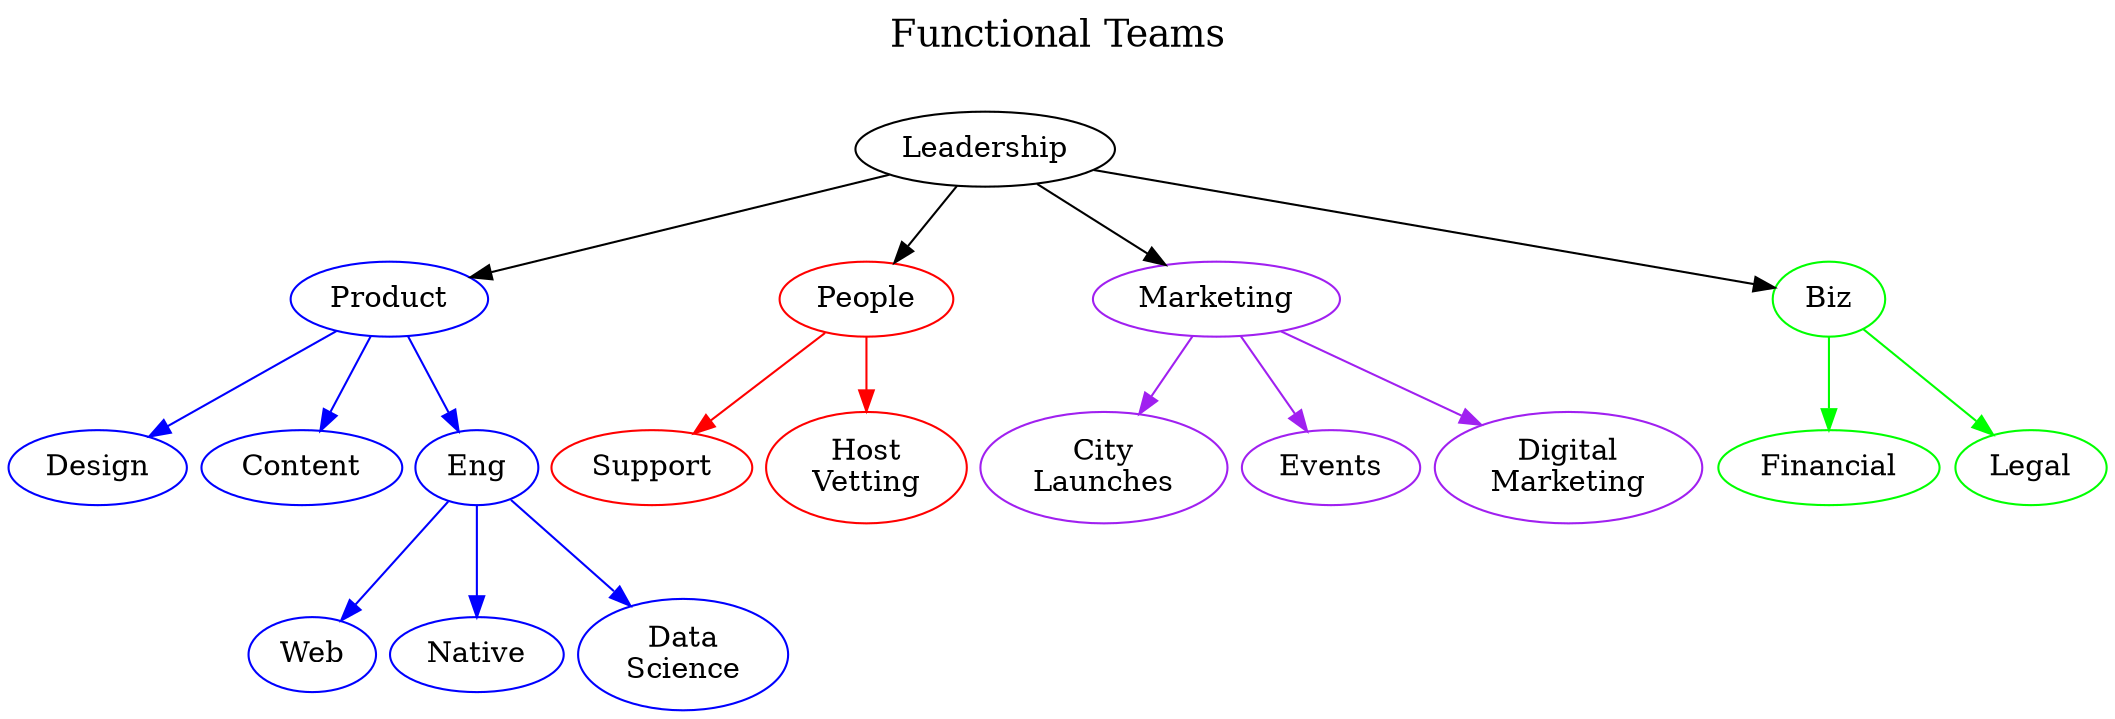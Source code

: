 digraph unix {
    compound=true; 
    rankdir="TB"
    labelloc="t";
    nodesep=.1;
     label=<<FONT POINT-SIZE="18">Functional Teams<BR /><BR /></FONT>>
    leadership [label="Leadership"]
    
    

    subgraph product_blue {
        node[color=blue];
        edge[color=blue];

        product [label="Product"]
        design [label="Design"]
        content [label="Content"]
        eng [label="Eng"]
        web [label="Web"]
        native [label="Native"]
        data_science [label="Data\nScience"]
        product -> eng
        product -> design
        product -> content
        eng -> data_science 
        eng->web
        eng->native
    }

    subgraph people_red {
        node [color=red];
        edge [color=red];
    
        people [label="People"]
        support [label="Support"]
        host_vetting [label="Host\nVetting"]

        people -> host_vetting
        people -> support
    }

    subgraph marketing_purple {
        node [color=purple];
        edge [color=purple];
        marketing [label="Marketing"]
        launch [label="City\nLaunches"]
        events [label="Events"]
        digital_marketing [label="Digital\nMarketing"]

        marketing -> launch
        marketing -> events
        marketing -> digital_marketing
    }

    subgraph biz_green {
        node [color=green];
        edge [color=green];
    
        biz [label="Biz"]
        financial [label="Financial"]
        legal [label="Legal"]

        biz -> financial
        biz -> legal
    }

    leadership -> product
    leadership -> marketing
    leadership -> people
    leadership -> biz

    

    

    

    
}
